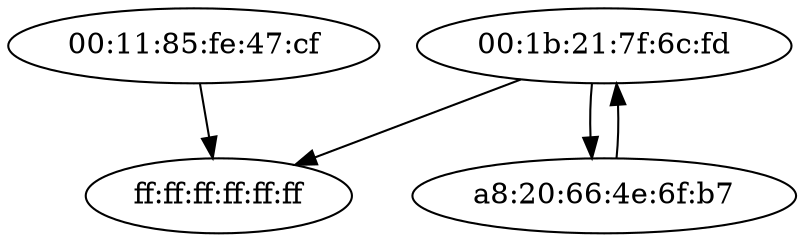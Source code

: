 digraph world {
size="7,7";
	"00:11:85:fe:47:cf" -> "ff:ff:ff:ff:ff:ff";
	"00:1b:21:7f:6c:fd" -> "ff:ff:ff:ff:ff:ff";
	"00:1b:21:7f:6c:fd" -> "a8:20:66:4e:6f:b7";
	"a8:20:66:4e:6f:b7" -> "00:1b:21:7f:6c:fd";
}
